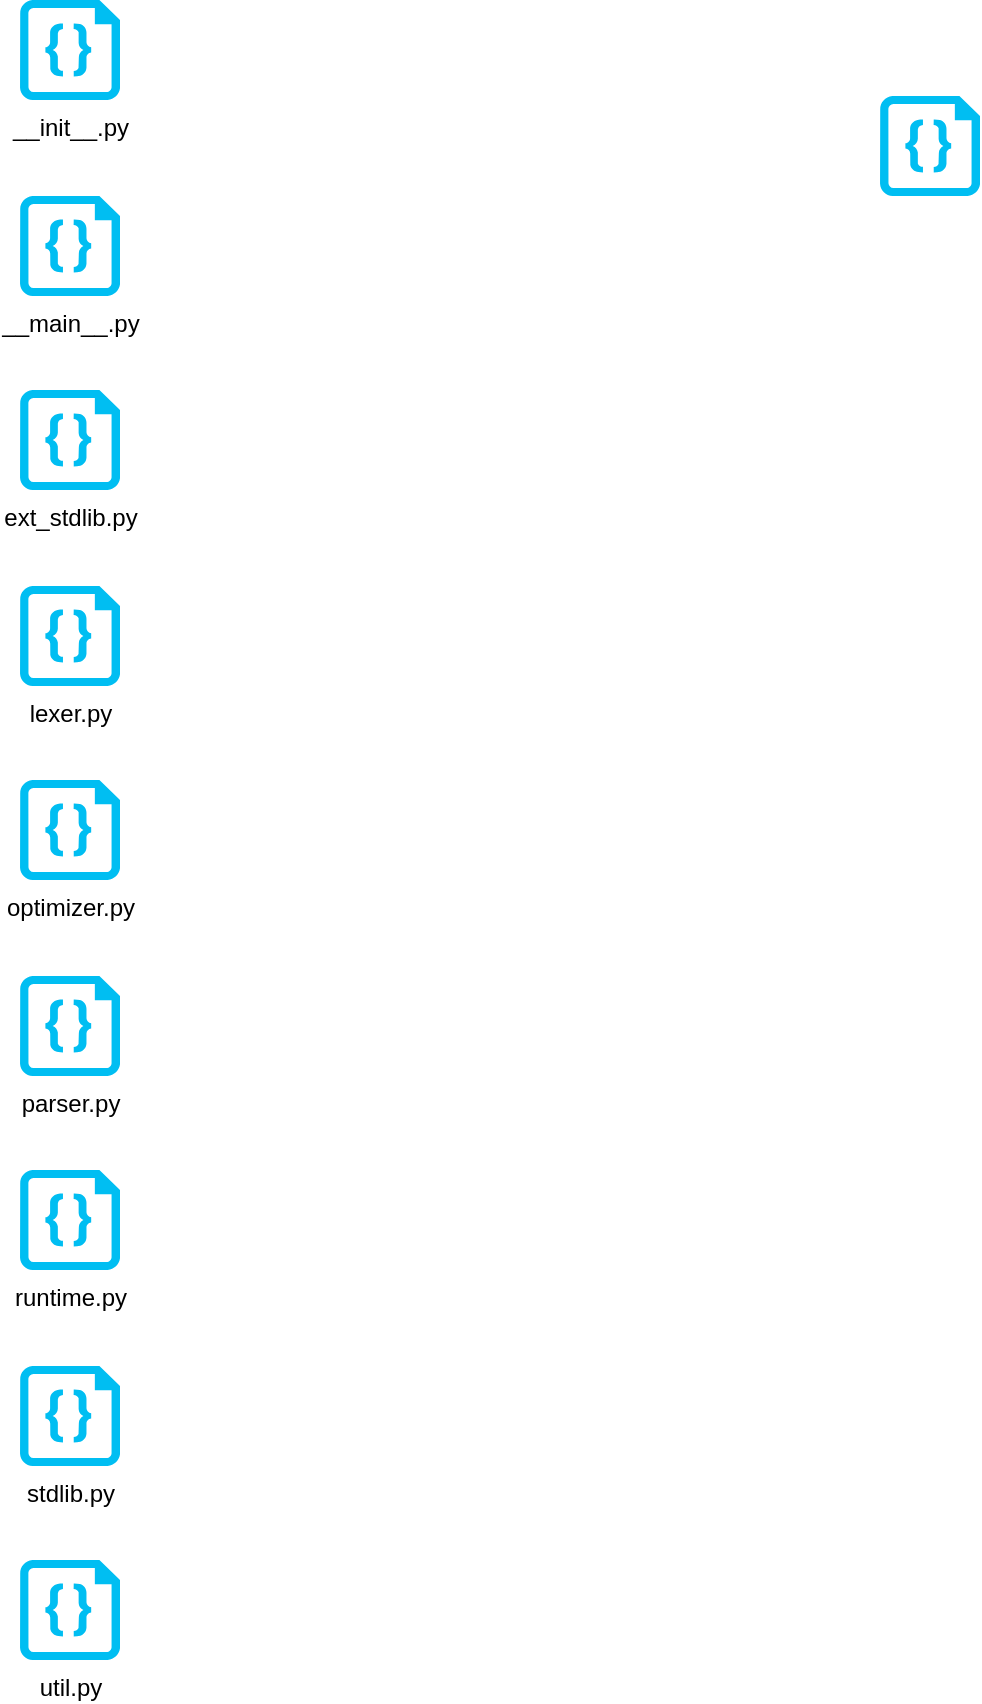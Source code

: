 <mxfile version="21.0.6" type="github"><diagram name="Página-1" id="GEAuaHrrHNRqvMTqhWlM"><mxGraphModel dx="1434" dy="726" grid="1" gridSize="10" guides="1" tooltips="1" connect="1" arrows="1" fold="1" page="1" pageScale="1" pageWidth="827" pageHeight="1169" math="0" shadow="0"><root><mxCell id="0"/><mxCell id="1" parent="0"/><mxCell id="5EQcBzaDEaZofeccGHwK-1" value="stdlib.py" style="verticalLabelPosition=bottom;html=1;verticalAlign=top;align=center;strokeColor=none;fillColor=#00BEF2;shape=mxgraph.azure.code_file;pointerEvents=1;" parent="1" vertex="1"><mxGeometry x="40" y="683" width="50" height="50" as="geometry"/></mxCell><mxCell id="5EQcBzaDEaZofeccGHwK-7" value="__init__.py" style="verticalLabelPosition=bottom;html=1;verticalAlign=top;align=center;strokeColor=none;fillColor=#00BEF2;shape=mxgraph.azure.code_file;pointerEvents=1;" parent="1" vertex="1"><mxGeometry x="40" width="50" height="50" as="geometry"/></mxCell><mxCell id="5EQcBzaDEaZofeccGHwK-9" value="&lt;div&gt;__main__.py&lt;/div&gt;&lt;div&gt;&lt;br&gt;&lt;/div&gt;" style="verticalLabelPosition=bottom;html=1;verticalAlign=top;align=center;strokeColor=none;fillColor=#00BEF2;shape=mxgraph.azure.code_file;pointerEvents=1;" parent="1" vertex="1"><mxGeometry x="40" y="98" width="50" height="50" as="geometry"/></mxCell><mxCell id="5EQcBzaDEaZofeccGHwK-10" value="util.py" style="verticalLabelPosition=bottom;html=1;verticalAlign=top;align=center;strokeColor=none;fillColor=#00BEF2;shape=mxgraph.azure.code_file;pointerEvents=1;" parent="1" vertex="1"><mxGeometry x="40" y="780" width="50" height="50" as="geometry"/></mxCell><mxCell id="2jxCEu-SXJ5SRBTMAJi_-1" value="ext_stdlib.py" style="verticalLabelPosition=bottom;html=1;verticalAlign=top;align=center;strokeColor=none;fillColor=#00BEF2;shape=mxgraph.azure.code_file;pointerEvents=1;" vertex="1" parent="1"><mxGeometry x="40" y="195" width="50" height="50" as="geometry"/></mxCell><mxCell id="2jxCEu-SXJ5SRBTMAJi_-2" value="lexer.py" style="verticalLabelPosition=bottom;html=1;verticalAlign=top;align=center;strokeColor=none;fillColor=#00BEF2;shape=mxgraph.azure.code_file;pointerEvents=1;" vertex="1" parent="1"><mxGeometry x="40" y="293" width="50" height="50" as="geometry"/></mxCell><mxCell id="2jxCEu-SXJ5SRBTMAJi_-3" value="optimizer.py" style="verticalLabelPosition=bottom;html=1;verticalAlign=top;align=center;strokeColor=none;fillColor=#00BEF2;shape=mxgraph.azure.code_file;pointerEvents=1;" vertex="1" parent="1"><mxGeometry x="40" y="390" width="50" height="50" as="geometry"/></mxCell><mxCell id="2jxCEu-SXJ5SRBTMAJi_-7" value="parser.py" style="verticalLabelPosition=bottom;html=1;verticalAlign=top;align=center;strokeColor=none;fillColor=#00BEF2;shape=mxgraph.azure.code_file;pointerEvents=1;" vertex="1" parent="1"><mxGeometry x="40" y="488" width="50" height="50" as="geometry"/></mxCell><mxCell id="2jxCEu-SXJ5SRBTMAJi_-8" value="runtime.py" style="verticalLabelPosition=bottom;html=1;verticalAlign=top;align=center;strokeColor=none;fillColor=#00BEF2;shape=mxgraph.azure.code_file;pointerEvents=1;" vertex="1" parent="1"><mxGeometry x="40" y="585" width="50" height="50" as="geometry"/></mxCell><mxCell id="2jxCEu-SXJ5SRBTMAJi_-10" value="" style="verticalLabelPosition=bottom;html=1;verticalAlign=top;align=center;strokeColor=none;fillColor=#00BEF2;shape=mxgraph.azure.code_file;pointerEvents=1;" vertex="1" parent="1"><mxGeometry x="470" y="48" width="50" height="50" as="geometry"/></mxCell></root></mxGraphModel></diagram></mxfile>